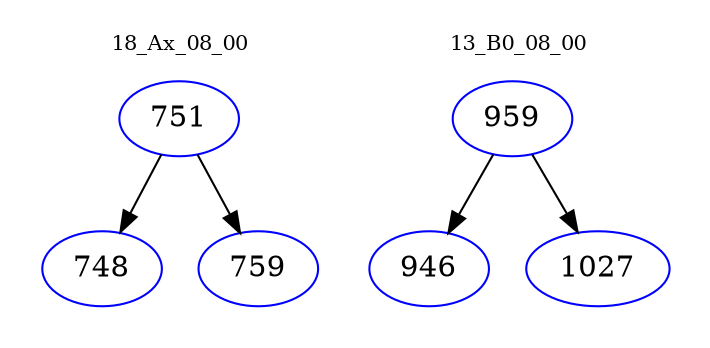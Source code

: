 digraph{
subgraph cluster_0 {
color = white
label = "18_Ax_08_00";
fontsize=10;
T0_751 [label="751", color="blue"]
T0_751 -> T0_748 [color="black"]
T0_748 [label="748", color="blue"]
T0_751 -> T0_759 [color="black"]
T0_759 [label="759", color="blue"]
}
subgraph cluster_1 {
color = white
label = "13_B0_08_00";
fontsize=10;
T1_959 [label="959", color="blue"]
T1_959 -> T1_946 [color="black"]
T1_946 [label="946", color="blue"]
T1_959 -> T1_1027 [color="black"]
T1_1027 [label="1027", color="blue"]
}
}
